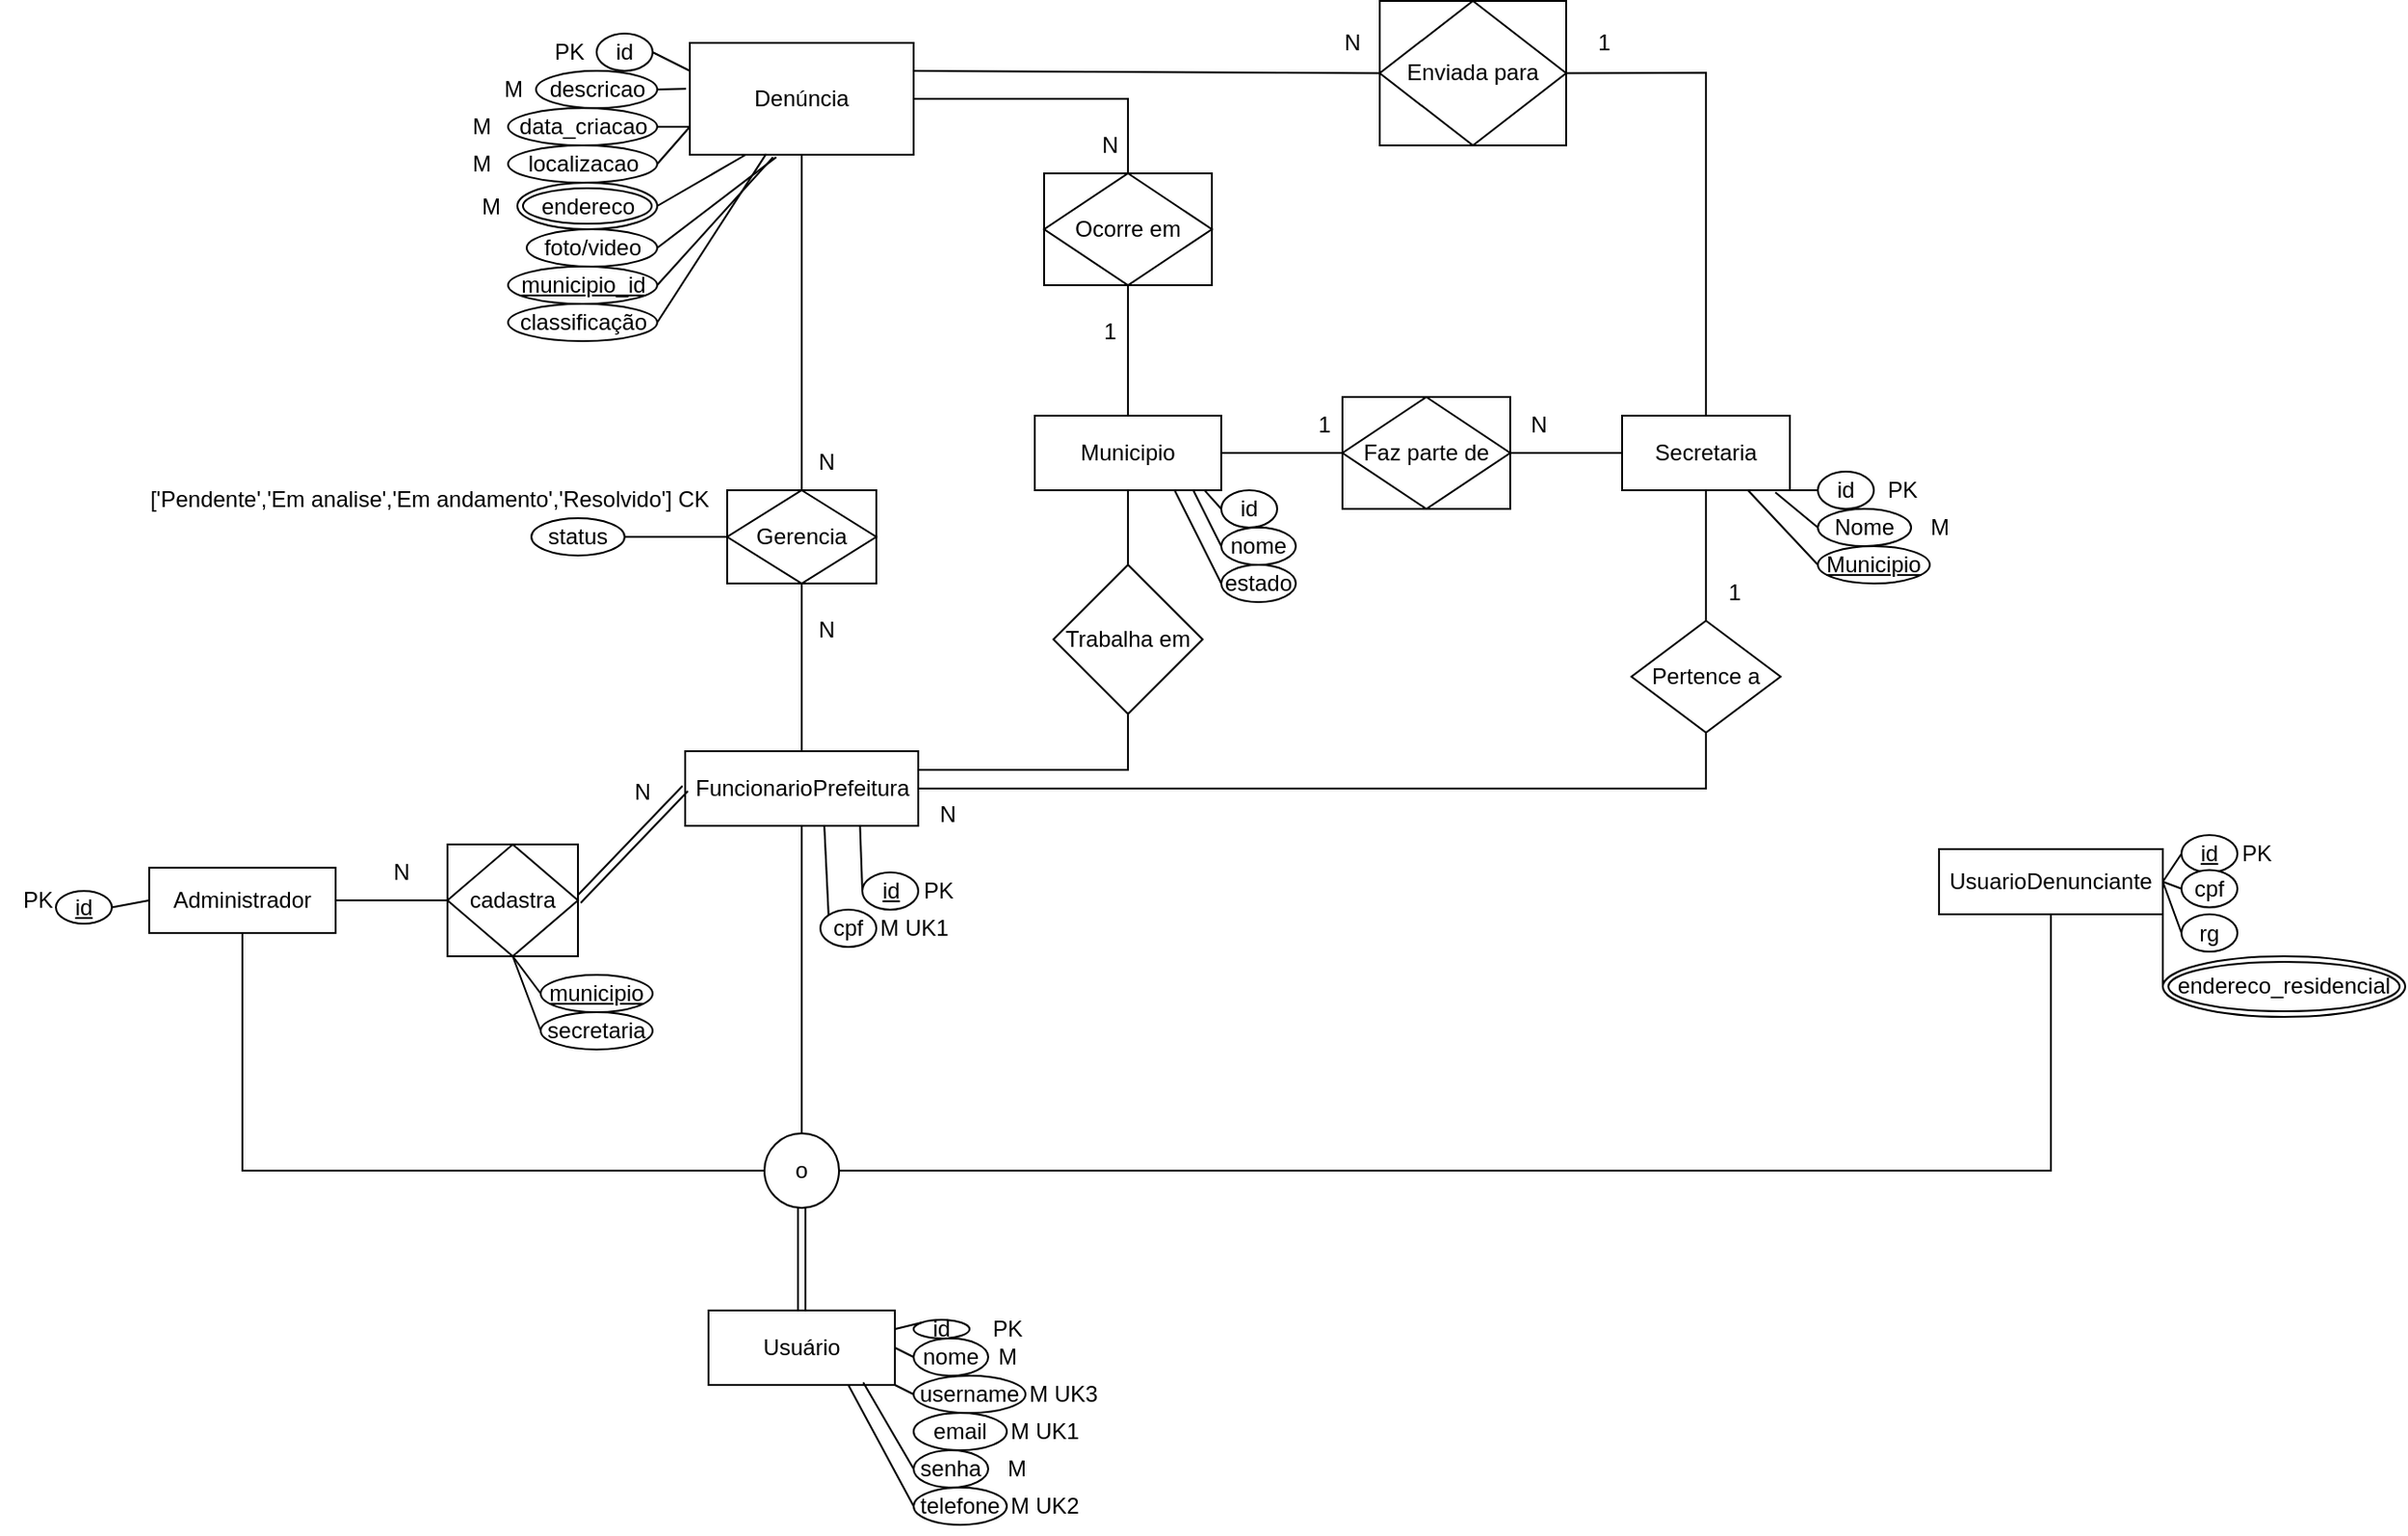 <mxfile version="26.2.4">
  <diagram name="Página-1" id="7-Zcmr8tUEQuta-JvZID">
    <mxGraphModel dx="2418" dy="1957" grid="1" gridSize="10" guides="1" tooltips="1" connect="1" arrows="1" fold="1" page="1" pageScale="1" pageWidth="827" pageHeight="1169" math="0" shadow="0">
      <root>
        <mxCell id="0" />
        <mxCell id="1" parent="0" />
        <mxCell id="8np5I3TippKVZLdokush-1" value="Usuário" style="whiteSpace=wrap;html=1;align=center;" parent="1" vertex="1">
          <mxGeometry x="320" y="660" width="100" height="40" as="geometry" />
        </mxCell>
        <mxCell id="8np5I3TippKVZLdokush-3" value="id" style="ellipse;whiteSpace=wrap;html=1;" parent="1" vertex="1">
          <mxGeometry x="430" y="665" width="30" height="10" as="geometry" />
        </mxCell>
        <mxCell id="8np5I3TippKVZLdokush-4" value="nome" style="ellipse;whiteSpace=wrap;html=1;" parent="1" vertex="1">
          <mxGeometry x="430" y="675" width="40" height="20" as="geometry" />
        </mxCell>
        <mxCell id="8np5I3TippKVZLdokush-5" value="email" style="ellipse;whiteSpace=wrap;html=1;" parent="1" vertex="1">
          <mxGeometry x="430" y="715" width="50" height="20" as="geometry" />
        </mxCell>
        <mxCell id="8np5I3TippKVZLdokush-6" value="senha" style="ellipse;whiteSpace=wrap;html=1;" parent="1" vertex="1">
          <mxGeometry x="430" y="735" width="40" height="20" as="geometry" />
        </mxCell>
        <mxCell id="8np5I3TippKVZLdokush-7" value="telefone" style="ellipse;whiteSpace=wrap;html=1;" parent="1" vertex="1">
          <mxGeometry x="430" y="755" width="50" height="20" as="geometry" />
        </mxCell>
        <mxCell id="8np5I3TippKVZLdokush-8" value="PK" style="text;html=1;align=center;verticalAlign=middle;resizable=0;points=[];autosize=1;strokeColor=none;fillColor=none;" parent="1" vertex="1">
          <mxGeometry x="460" y="655" width="40" height="30" as="geometry" />
        </mxCell>
        <mxCell id="8np5I3TippKVZLdokush-10" value="M" style="text;html=1;align=center;verticalAlign=middle;resizable=0;points=[];autosize=1;strokeColor=none;fillColor=none;" parent="1" vertex="1">
          <mxGeometry x="465" y="670" width="30" height="30" as="geometry" />
        </mxCell>
        <mxCell id="8np5I3TippKVZLdokush-11" value="M UK1" style="text;html=1;align=center;verticalAlign=middle;resizable=0;points=[];autosize=1;strokeColor=none;fillColor=none;" parent="1" vertex="1">
          <mxGeometry x="470" y="710" width="60" height="30" as="geometry" />
        </mxCell>
        <mxCell id="8np5I3TippKVZLdokush-12" value="M" style="text;html=1;align=center;verticalAlign=middle;resizable=0;points=[];autosize=1;strokeColor=none;fillColor=none;" parent="1" vertex="1">
          <mxGeometry x="470" y="730" width="30" height="30" as="geometry" />
        </mxCell>
        <mxCell id="8np5I3TippKVZLdokush-13" value="M UK2" style="text;html=1;align=center;verticalAlign=middle;resizable=0;points=[];autosize=1;strokeColor=none;fillColor=none;" parent="1" vertex="1">
          <mxGeometry x="470" y="750" width="60" height="30" as="geometry" />
        </mxCell>
        <mxCell id="8np5I3TippKVZLdokush-20" value="" style="endArrow=none;html=1;rounded=0;exitX=1;exitY=0.5;exitDx=0;exitDy=0;entryX=0;entryY=0.5;entryDx=0;entryDy=0;" parent="1" source="8np5I3TippKVZLdokush-1" target="8np5I3TippKVZLdokush-4" edge="1">
          <mxGeometry relative="1" as="geometry">
            <mxPoint x="290" y="540" as="sourcePoint" />
            <mxPoint x="450" y="540" as="targetPoint" />
          </mxGeometry>
        </mxCell>
        <mxCell id="8np5I3TippKVZLdokush-21" value="" style="endArrow=none;html=1;rounded=0;exitX=1;exitY=0.25;exitDx=0;exitDy=0;entryX=0;entryY=0;entryDx=0;entryDy=0;" parent="1" source="8np5I3TippKVZLdokush-1" target="8np5I3TippKVZLdokush-3" edge="1">
          <mxGeometry relative="1" as="geometry">
            <mxPoint x="290" y="540" as="sourcePoint" />
            <mxPoint x="450" y="540" as="targetPoint" />
          </mxGeometry>
        </mxCell>
        <mxCell id="8np5I3TippKVZLdokush-23" value="" style="endArrow=none;html=1;rounded=0;exitX=0.75;exitY=1;exitDx=0;exitDy=0;entryX=0;entryY=0.5;entryDx=0;entryDy=0;" parent="1" source="8np5I3TippKVZLdokush-1" target="8np5I3TippKVZLdokush-7" edge="1">
          <mxGeometry relative="1" as="geometry">
            <mxPoint x="440" y="700" as="sourcePoint" />
            <mxPoint x="450" y="720" as="targetPoint" />
            <Array as="points" />
          </mxGeometry>
        </mxCell>
        <mxCell id="8np5I3TippKVZLdokush-24" value="" style="endArrow=none;html=1;rounded=0;exitX=0.83;exitY=0.967;exitDx=0;exitDy=0;entryX=0;entryY=0.5;entryDx=0;entryDy=0;exitPerimeter=0;" parent="1" source="8np5I3TippKVZLdokush-1" target="8np5I3TippKVZLdokush-6" edge="1">
          <mxGeometry relative="1" as="geometry">
            <mxPoint x="290" y="540" as="sourcePoint" />
            <mxPoint x="450" y="540" as="targetPoint" />
          </mxGeometry>
        </mxCell>
        <mxCell id="8np5I3TippKVZLdokush-25" value="o" style="ellipse;whiteSpace=wrap;html=1;align=center;" parent="1" vertex="1">
          <mxGeometry x="350" y="565" width="40" height="40" as="geometry" />
        </mxCell>
        <mxCell id="8np5I3TippKVZLdokush-27" value="" style="shape=link;html=1;rounded=0;exitX=0.5;exitY=0;exitDx=0;exitDy=0;entryX=0.5;entryY=1;entryDx=0;entryDy=0;" parent="1" source="8np5I3TippKVZLdokush-1" target="8np5I3TippKVZLdokush-25" edge="1">
          <mxGeometry relative="1" as="geometry">
            <mxPoint x="290" y="380" as="sourcePoint" />
            <mxPoint x="450" y="380" as="targetPoint" />
          </mxGeometry>
        </mxCell>
        <mxCell id="8np5I3TippKVZLdokush-28" value="" style="resizable=0;html=1;whiteSpace=wrap;align=right;verticalAlign=bottom;" parent="8np5I3TippKVZLdokush-27" connectable="0" vertex="1">
          <mxGeometry x="1" relative="1" as="geometry" />
        </mxCell>
        <mxCell id="8np5I3TippKVZLdokush-29" value="Administrador" style="whiteSpace=wrap;html=1;align=center;" parent="1" vertex="1">
          <mxGeometry x="20" y="422.5" width="100" height="35" as="geometry" />
        </mxCell>
        <mxCell id="8np5I3TippKVZLdokush-30" value="&lt;u&gt;id&lt;/u&gt;" style="ellipse;whiteSpace=wrap;html=1;" parent="1" vertex="1">
          <mxGeometry x="-30" y="435" width="30" height="17.5" as="geometry" />
        </mxCell>
        <mxCell id="8np5I3TippKVZLdokush-35" value="PK" style="text;html=1;align=center;verticalAlign=middle;resizable=0;points=[];autosize=1;strokeColor=none;fillColor=none;" parent="1" vertex="1">
          <mxGeometry x="-60" y="425" width="40" height="30" as="geometry" />
        </mxCell>
        <mxCell id="8np5I3TippKVZLdokush-46" value="username" style="ellipse;whiteSpace=wrap;html=1;" parent="1" vertex="1">
          <mxGeometry x="430" y="695" width="60" height="20" as="geometry" />
        </mxCell>
        <mxCell id="8np5I3TippKVZLdokush-47" value="" style="endArrow=none;html=1;rounded=0;exitX=1;exitY=1;exitDx=0;exitDy=0;entryX=0;entryY=0.5;entryDx=0;entryDy=0;" parent="1" source="8np5I3TippKVZLdokush-1" target="8np5I3TippKVZLdokush-46" edge="1">
          <mxGeometry relative="1" as="geometry">
            <mxPoint x="430" y="690" as="sourcePoint" />
            <mxPoint x="440" y="695" as="targetPoint" />
          </mxGeometry>
        </mxCell>
        <mxCell id="8np5I3TippKVZLdokush-48" value="M UK3" style="text;html=1;align=center;verticalAlign=middle;resizable=0;points=[];autosize=1;strokeColor=none;fillColor=none;" parent="1" vertex="1">
          <mxGeometry x="480" y="690" width="60" height="30" as="geometry" />
        </mxCell>
        <mxCell id="8np5I3TippKVZLdokush-57" value="" style="endArrow=none;html=1;rounded=0;exitX=1;exitY=0.5;exitDx=0;exitDy=0;entryX=0;entryY=0.5;entryDx=0;entryDy=0;" parent="1" source="8np5I3TippKVZLdokush-30" target="8np5I3TippKVZLdokush-29" edge="1">
          <mxGeometry relative="1" as="geometry">
            <mxPoint x="60" y="442.5" as="sourcePoint" />
            <mxPoint x="220" y="442.5" as="targetPoint" />
          </mxGeometry>
        </mxCell>
        <mxCell id="8np5I3TippKVZLdokush-58" value="" style="endArrow=none;html=1;rounded=0;exitX=0.5;exitY=1;exitDx=0;exitDy=0;entryX=0;entryY=0.5;entryDx=0;entryDy=0;" parent="1" source="8np5I3TippKVZLdokush-29" target="8np5I3TippKVZLdokush-25" edge="1">
          <mxGeometry relative="1" as="geometry">
            <mxPoint x="140" y="460" as="sourcePoint" />
            <mxPoint x="300" y="460" as="targetPoint" />
            <Array as="points">
              <mxPoint x="70" y="585" />
            </Array>
          </mxGeometry>
        </mxCell>
        <mxCell id="8np5I3TippKVZLdokush-59" value="FuncionarioPrefeitura" style="whiteSpace=wrap;html=1;" parent="1" vertex="1">
          <mxGeometry x="307.5" y="360" width="125" height="40" as="geometry" />
        </mxCell>
        <mxCell id="8np5I3TippKVZLdokush-60" value="" style="endArrow=none;html=1;rounded=0;exitX=0.5;exitY=0;exitDx=0;exitDy=0;entryX=0.5;entryY=1;entryDx=0;entryDy=0;" parent="1" source="8np5I3TippKVZLdokush-25" target="8np5I3TippKVZLdokush-59" edge="1">
          <mxGeometry relative="1" as="geometry">
            <mxPoint x="290" y="460" as="sourcePoint" />
            <mxPoint x="450" y="460" as="targetPoint" />
          </mxGeometry>
        </mxCell>
        <mxCell id="8np5I3TippKVZLdokush-61" value="UsuarioDenunciante" style="whiteSpace=wrap;html=1;" parent="1" vertex="1">
          <mxGeometry x="980" y="412.5" width="120" height="35" as="geometry" />
        </mxCell>
        <mxCell id="8np5I3TippKVZLdokush-65" value="" style="endArrow=none;html=1;rounded=0;exitX=1;exitY=0.5;exitDx=0;exitDy=0;entryX=0.5;entryY=1;entryDx=0;entryDy=0;" parent="1" source="8np5I3TippKVZLdokush-25" target="8np5I3TippKVZLdokush-61" edge="1">
          <mxGeometry relative="1" as="geometry">
            <mxPoint x="400" y="460" as="sourcePoint" />
            <mxPoint x="560" y="460" as="targetPoint" />
            <Array as="points">
              <mxPoint x="740" y="585" />
              <mxPoint x="1040" y="585" />
            </Array>
          </mxGeometry>
        </mxCell>
        <mxCell id="8np5I3TippKVZLdokush-68" value="&lt;u&gt;id&lt;/u&gt;" style="ellipse;whiteSpace=wrap;html=1;" parent="1" vertex="1">
          <mxGeometry x="402.5" y="425" width="30" height="20" as="geometry" />
        </mxCell>
        <mxCell id="8np5I3TippKVZLdokush-69" value="&lt;u&gt;id&lt;/u&gt;" style="ellipse;whiteSpace=wrap;html=1;" parent="1" vertex="1">
          <mxGeometry x="1110" y="405" width="30" height="20" as="geometry" />
        </mxCell>
        <mxCell id="8np5I3TippKVZLdokush-70" value="cpf" style="ellipse;whiteSpace=wrap;html=1;" parent="1" vertex="1">
          <mxGeometry x="380" y="445" width="30" height="20" as="geometry" />
        </mxCell>
        <mxCell id="8np5I3TippKVZLdokush-75" value="" style="shape=link;html=1;rounded=0;exitX=1;exitY=0.5;exitDx=0;exitDy=0;entryX=0;entryY=0.5;entryDx=0;entryDy=0;" parent="1" source="8np5I3TippKVZLdokush-80" target="8np5I3TippKVZLdokush-59" edge="1">
          <mxGeometry relative="1" as="geometry">
            <mxPoint x="240" y="440" as="sourcePoint" />
            <mxPoint x="220" y="360" as="targetPoint" />
          </mxGeometry>
        </mxCell>
        <mxCell id="8np5I3TippKVZLdokush-76" value="N" style="resizable=0;html=1;whiteSpace=wrap;align=right;verticalAlign=bottom;" parent="8np5I3TippKVZLdokush-75" connectable="0" vertex="1">
          <mxGeometry x="1" relative="1" as="geometry">
            <mxPoint x="-17" y="10" as="offset" />
          </mxGeometry>
        </mxCell>
        <mxCell id="8np5I3TippKVZLdokush-77" value="" style="endArrow=none;html=1;rounded=0;exitX=1;exitY=0.5;exitDx=0;exitDy=0;entryX=0;entryY=0.5;entryDx=0;entryDy=0;" parent="1" source="8np5I3TippKVZLdokush-29" target="8np5I3TippKVZLdokush-80" edge="1">
          <mxGeometry relative="1" as="geometry">
            <mxPoint x="60" y="360" as="sourcePoint" />
            <mxPoint x="120" y="430" as="targetPoint" />
          </mxGeometry>
        </mxCell>
        <mxCell id="8np5I3TippKVZLdokush-78" value="N" style="text;html=1;align=center;verticalAlign=middle;resizable=0;points=[];autosize=1;strokeColor=none;fillColor=none;" parent="1" vertex="1">
          <mxGeometry x="140" y="410" width="30" height="30" as="geometry" />
        </mxCell>
        <mxCell id="8np5I3TippKVZLdokush-79" value="&lt;u&gt;municipio&lt;/u&gt;" style="ellipse;whiteSpace=wrap;html=1;" parent="1" vertex="1">
          <mxGeometry x="230" y="480" width="60" height="20" as="geometry" />
        </mxCell>
        <mxCell id="8np5I3TippKVZLdokush-80" value="cadastra" style="shape=associativeEntity;whiteSpace=wrap;html=1;align=center;" parent="1" vertex="1">
          <mxGeometry x="180" y="410" width="70" height="60" as="geometry" />
        </mxCell>
        <mxCell id="8np5I3TippKVZLdokush-81" value="secretaria" style="ellipse;whiteSpace=wrap;html=1;" parent="1" vertex="1">
          <mxGeometry x="230" y="500" width="60" height="20" as="geometry" />
        </mxCell>
        <mxCell id="8np5I3TippKVZLdokush-82" value="" style="endArrow=none;html=1;rounded=0;exitX=0.5;exitY=1;exitDx=0;exitDy=0;entryX=0;entryY=0.5;entryDx=0;entryDy=0;" parent="1" source="8np5I3TippKVZLdokush-80" target="8np5I3TippKVZLdokush-79" edge="1">
          <mxGeometry relative="1" as="geometry">
            <mxPoint x="230" y="360" as="sourcePoint" />
            <mxPoint x="390" y="360" as="targetPoint" />
          </mxGeometry>
        </mxCell>
        <mxCell id="8np5I3TippKVZLdokush-83" value="" style="endArrow=none;html=1;rounded=0;exitX=0.5;exitY=1;exitDx=0;exitDy=0;entryX=0;entryY=0.5;entryDx=0;entryDy=0;" parent="1" source="8np5I3TippKVZLdokush-80" target="8np5I3TippKVZLdokush-81" edge="1">
          <mxGeometry relative="1" as="geometry">
            <mxPoint x="230" y="360" as="sourcePoint" />
            <mxPoint x="390" y="360" as="targetPoint" />
          </mxGeometry>
        </mxCell>
        <mxCell id="8np5I3TippKVZLdokush-84" value="" style="endArrow=none;html=1;rounded=0;exitX=1;exitY=0.5;exitDx=0;exitDy=0;entryX=0;entryY=0.5;entryDx=0;entryDy=0;" parent="1" source="8np5I3TippKVZLdokush-61" target="8np5I3TippKVZLdokush-69" edge="1">
          <mxGeometry relative="1" as="geometry">
            <mxPoint x="950" y="262.5" as="sourcePoint" />
            <mxPoint x="1110" y="262.5" as="targetPoint" />
          </mxGeometry>
        </mxCell>
        <mxCell id="8np5I3TippKVZLdokush-86" value="" style="endArrow=none;html=1;rounded=0;exitX=0.75;exitY=1;exitDx=0;exitDy=0;entryX=0;entryY=0.5;entryDx=0;entryDy=0;" parent="1" source="8np5I3TippKVZLdokush-59" target="8np5I3TippKVZLdokush-68" edge="1">
          <mxGeometry relative="1" as="geometry">
            <mxPoint x="375.25" y="412.5" as="sourcePoint" />
            <mxPoint x="667.75" y="426.25" as="targetPoint" />
          </mxGeometry>
        </mxCell>
        <mxCell id="8np5I3TippKVZLdokush-87" value="PK" style="text;html=1;align=center;verticalAlign=middle;resizable=0;points=[];autosize=1;strokeColor=none;fillColor=none;" parent="1" vertex="1">
          <mxGeometry x="422.5" y="420" width="40" height="30" as="geometry" />
        </mxCell>
        <mxCell id="8np5I3TippKVZLdokush-88" value="PK" style="text;html=1;align=center;verticalAlign=middle;resizable=0;points=[];autosize=1;strokeColor=none;fillColor=none;" parent="1" vertex="1">
          <mxGeometry x="1130" y="400" width="40" height="30" as="geometry" />
        </mxCell>
        <mxCell id="8np5I3TippKVZLdokush-89" value="M UK1" style="text;html=1;align=center;verticalAlign=middle;resizable=0;points=[];autosize=1;strokeColor=none;fillColor=none;" parent="1" vertex="1">
          <mxGeometry x="400" y="440" width="60" height="30" as="geometry" />
        </mxCell>
        <mxCell id="8np5I3TippKVZLdokush-90" value="cpf" style="ellipse;whiteSpace=wrap;html=1;" parent="1" vertex="1">
          <mxGeometry x="1110" y="423.75" width="30" height="20" as="geometry" />
        </mxCell>
        <mxCell id="8np5I3TippKVZLdokush-91" value="rg" style="ellipse;whiteSpace=wrap;html=1;" parent="1" vertex="1">
          <mxGeometry x="1110" y="447.5" width="30" height="20" as="geometry" />
        </mxCell>
        <mxCell id="8np5I3TippKVZLdokush-93" value="" style="endArrow=none;html=1;rounded=0;exitX=1;exitY=0.5;exitDx=0;exitDy=0;entryX=0;entryY=0.5;entryDx=0;entryDy=0;" parent="1" source="8np5I3TippKVZLdokush-61" target="8np5I3TippKVZLdokush-91" edge="1">
          <mxGeometry relative="1" as="geometry">
            <mxPoint x="920" y="262.5" as="sourcePoint" />
            <mxPoint x="1080" y="262.5" as="targetPoint" />
          </mxGeometry>
        </mxCell>
        <mxCell id="8np5I3TippKVZLdokush-94" value="" style="endArrow=none;html=1;rounded=0;exitX=1;exitY=0.5;exitDx=0;exitDy=0;entryX=0;entryY=0.5;entryDx=0;entryDy=0;" parent="1" source="8np5I3TippKVZLdokush-61" target="8np5I3TippKVZLdokush-90" edge="1">
          <mxGeometry relative="1" as="geometry">
            <mxPoint x="920" y="262.5" as="sourcePoint" />
            <mxPoint x="1080" y="262.5" as="targetPoint" />
          </mxGeometry>
        </mxCell>
        <mxCell id="8np5I3TippKVZLdokush-95" value="" style="endArrow=none;html=1;rounded=0;exitX=1;exitY=0.5;exitDx=0;exitDy=0;entryX=0;entryY=0.5;entryDx=0;entryDy=0;" parent="1" source="8np5I3TippKVZLdokush-61" target="8np5I3TippKVZLdokush-158" edge="1">
          <mxGeometry relative="1" as="geometry">
            <mxPoint x="920" y="262.5" as="sourcePoint" />
            <mxPoint x="1110" y="483" as="targetPoint" />
          </mxGeometry>
        </mxCell>
        <mxCell id="8np5I3TippKVZLdokush-96" value="Denúncia" style="whiteSpace=wrap;html=1;" parent="1" vertex="1">
          <mxGeometry x="310" y="-20" width="120" height="60" as="geometry" />
        </mxCell>
        <mxCell id="8np5I3TippKVZLdokush-97" value="Gerencia" style="shape=associativeEntity;whiteSpace=wrap;html=1;align=center;" parent="1" vertex="1">
          <mxGeometry x="330" y="220" width="80" height="50" as="geometry" />
        </mxCell>
        <mxCell id="8np5I3TippKVZLdokush-98" value="status" style="ellipse;whiteSpace=wrap;html=1;" parent="1" vertex="1">
          <mxGeometry x="225" y="235" width="50" height="20" as="geometry" />
        </mxCell>
        <mxCell id="8np5I3TippKVZLdokush-100" value="[&#39;Pendente&#39;,&#39;Em analise&#39;,&#39;Em andamento&#39;,&#39;Resolvido&#39;] CK" style="text;html=1;align=center;verticalAlign=middle;resizable=0;points=[];autosize=1;strokeColor=none;fillColor=none;" parent="1" vertex="1">
          <mxGeometry x="10" y="210" width="320" height="30" as="geometry" />
        </mxCell>
        <mxCell id="8np5I3TippKVZLdokush-101" value="" style="endArrow=none;html=1;rounded=0;entryX=0;entryY=0.5;entryDx=0;entryDy=0;exitX=1;exitY=0.5;exitDx=0;exitDy=0;" parent="1" source="8np5I3TippKVZLdokush-98" target="8np5I3TippKVZLdokush-97" edge="1">
          <mxGeometry relative="1" as="geometry">
            <mxPoint x="273" y="280" as="sourcePoint" />
            <mxPoint x="307.5" y="380" as="targetPoint" />
          </mxGeometry>
        </mxCell>
        <mxCell id="8np5I3TippKVZLdokush-104" value="" style="endArrow=none;html=1;rounded=0;exitX=0.5;exitY=0;exitDx=0;exitDy=0;entryX=0.5;entryY=1;entryDx=0;entryDy=0;" parent="1" source="8np5I3TippKVZLdokush-59" target="8np5I3TippKVZLdokush-97" edge="1">
          <mxGeometry relative="1" as="geometry">
            <mxPoint x="-140" y="370" as="sourcePoint" />
            <mxPoint x="20" y="370" as="targetPoint" />
          </mxGeometry>
        </mxCell>
        <mxCell id="8np5I3TippKVZLdokush-105" value="N" style="text;html=1;align=center;verticalAlign=middle;resizable=0;points=[];autosize=1;strokeColor=none;fillColor=none;" parent="1" vertex="1">
          <mxGeometry x="367.5" y="280" width="30" height="30" as="geometry" />
        </mxCell>
        <mxCell id="8np5I3TippKVZLdokush-106" value="" style="endArrow=none;html=1;rounded=0;exitX=0.5;exitY=0;exitDx=0;exitDy=0;entryX=0.5;entryY=1;entryDx=0;entryDy=0;" parent="1" source="8np5I3TippKVZLdokush-97" target="8np5I3TippKVZLdokush-96" edge="1">
          <mxGeometry relative="1" as="geometry">
            <mxPoint x="140" y="370" as="sourcePoint" />
            <mxPoint x="300" y="370" as="targetPoint" />
            <Array as="points" />
          </mxGeometry>
        </mxCell>
        <mxCell id="8np5I3TippKVZLdokush-107" value="N" style="text;html=1;align=center;verticalAlign=middle;resizable=0;points=[];autosize=1;strokeColor=none;fillColor=none;" parent="1" vertex="1">
          <mxGeometry x="367.5" y="190" width="30" height="30" as="geometry" />
        </mxCell>
        <mxCell id="8np5I3TippKVZLdokush-108" value="Secretaria" style="whiteSpace=wrap;html=1;" parent="1" vertex="1">
          <mxGeometry x="810" y="180" width="90" height="40" as="geometry" />
        </mxCell>
        <mxCell id="8np5I3TippKVZLdokush-109" value="Pertence a" style="rhombus;whiteSpace=wrap;html=1;" parent="1" vertex="1">
          <mxGeometry x="815" y="290" width="80" height="60" as="geometry" />
        </mxCell>
        <mxCell id="8np5I3TippKVZLdokush-110" value="" style="endArrow=none;html=1;rounded=0;exitX=1;exitY=0.5;exitDx=0;exitDy=0;entryX=0.5;entryY=1;entryDx=0;entryDy=0;" parent="1" source="8np5I3TippKVZLdokush-59" target="8np5I3TippKVZLdokush-109" edge="1">
          <mxGeometry relative="1" as="geometry">
            <mxPoint x="300" y="370" as="sourcePoint" />
            <mxPoint x="460" y="370" as="targetPoint" />
            <Array as="points">
              <mxPoint x="855" y="380" />
            </Array>
          </mxGeometry>
        </mxCell>
        <mxCell id="8np5I3TippKVZLdokush-111" value="" style="endArrow=none;html=1;rounded=0;exitX=0.5;exitY=1;exitDx=0;exitDy=0;entryX=0.5;entryY=0;entryDx=0;entryDy=0;" parent="1" source="8np5I3TippKVZLdokush-108" target="8np5I3TippKVZLdokush-109" edge="1">
          <mxGeometry relative="1" as="geometry">
            <mxPoint x="625" y="370" as="sourcePoint" />
            <mxPoint x="785" y="370" as="targetPoint" />
          </mxGeometry>
        </mxCell>
        <mxCell id="8np5I3TippKVZLdokush-112" value="1" style="text;html=1;align=center;verticalAlign=middle;resizable=0;points=[];autosize=1;strokeColor=none;fillColor=none;" parent="1" vertex="1">
          <mxGeometry x="855" y="260" width="30" height="30" as="geometry" />
        </mxCell>
        <mxCell id="8np5I3TippKVZLdokush-113" value="N" style="text;html=1;align=center;verticalAlign=middle;resizable=0;points=[];autosize=1;strokeColor=none;fillColor=none;" parent="1" vertex="1">
          <mxGeometry x="432.5" y="378.75" width="30" height="30" as="geometry" />
        </mxCell>
        <mxCell id="8np5I3TippKVZLdokush-115" value="" style="endArrow=none;html=1;rounded=0;exitX=0.597;exitY=1.008;exitDx=0;exitDy=0;entryX=0;entryY=0;entryDx=0;entryDy=0;exitPerimeter=0;" parent="1" source="8np5I3TippKVZLdokush-59" target="8np5I3TippKVZLdokush-70" edge="1">
          <mxGeometry relative="1" as="geometry">
            <mxPoint x="411" y="410" as="sourcePoint" />
            <mxPoint x="412" y="445" as="targetPoint" />
          </mxGeometry>
        </mxCell>
        <mxCell id="8np5I3TippKVZLdokush-116" value="id" style="ellipse;whiteSpace=wrap;html=1;" parent="1" vertex="1">
          <mxGeometry x="915" y="210" width="30" height="20" as="geometry" />
        </mxCell>
        <mxCell id="8np5I3TippKVZLdokush-119" value="PK" style="text;html=1;align=center;verticalAlign=middle;resizable=0;points=[];autosize=1;strokeColor=none;fillColor=none;" parent="1" vertex="1">
          <mxGeometry x="940" y="205" width="40" height="30" as="geometry" />
        </mxCell>
        <mxCell id="8np5I3TippKVZLdokush-120" value="Nome" style="ellipse;whiteSpace=wrap;html=1;" parent="1" vertex="1">
          <mxGeometry x="915" y="230" width="50" height="20" as="geometry" />
        </mxCell>
        <mxCell id="8np5I3TippKVZLdokush-121" value="M" style="text;html=1;align=center;verticalAlign=middle;resizable=0;points=[];autosize=1;strokeColor=none;fillColor=none;" parent="1" vertex="1">
          <mxGeometry x="965" y="225" width="30" height="30" as="geometry" />
        </mxCell>
        <mxCell id="8np5I3TippKVZLdokush-122" value="&lt;u&gt;Municipio&lt;/u&gt;" style="ellipse;whiteSpace=wrap;html=1;" parent="1" vertex="1">
          <mxGeometry x="915" y="250" width="60" height="20" as="geometry" />
        </mxCell>
        <mxCell id="8np5I3TippKVZLdokush-123" value="" style="endArrow=none;html=1;rounded=0;exitX=0.75;exitY=1;exitDx=0;exitDy=0;entryX=0;entryY=0.5;entryDx=0;entryDy=0;" parent="1" source="8np5I3TippKVZLdokush-108" target="8np5I3TippKVZLdokush-122" edge="1">
          <mxGeometry relative="1" as="geometry">
            <mxPoint x="925" y="370" as="sourcePoint" />
            <mxPoint x="1085" y="370" as="targetPoint" />
          </mxGeometry>
        </mxCell>
        <mxCell id="8np5I3TippKVZLdokush-124" value="" style="endArrow=none;html=1;rounded=0;exitX=0.913;exitY=1.029;exitDx=0;exitDy=0;exitPerimeter=0;entryX=0;entryY=0.5;entryDx=0;entryDy=0;" parent="1" source="8np5I3TippKVZLdokush-108" target="8np5I3TippKVZLdokush-120" edge="1">
          <mxGeometry relative="1" as="geometry">
            <mxPoint x="925" y="370" as="sourcePoint" />
            <mxPoint x="1085" y="370" as="targetPoint" />
          </mxGeometry>
        </mxCell>
        <mxCell id="8np5I3TippKVZLdokush-125" value="" style="endArrow=none;html=1;rounded=0;exitX=1;exitY=1;exitDx=0;exitDy=0;entryX=0;entryY=0.5;entryDx=0;entryDy=0;" parent="1" source="8np5I3TippKVZLdokush-108" target="8np5I3TippKVZLdokush-116" edge="1">
          <mxGeometry relative="1" as="geometry">
            <mxPoint x="925" y="370" as="sourcePoint" />
            <mxPoint x="925" y="270" as="targetPoint" />
          </mxGeometry>
        </mxCell>
        <mxCell id="8np5I3TippKVZLdokush-126" value="Trabalha em" style="rhombus;whiteSpace=wrap;html=1;" parent="1" vertex="1">
          <mxGeometry x="505" y="260" width="80" height="80" as="geometry" />
        </mxCell>
        <mxCell id="8np5I3TippKVZLdokush-128" value="Municipio" style="whiteSpace=wrap;html=1;" parent="1" vertex="1">
          <mxGeometry x="495" y="180" width="100" height="40" as="geometry" />
        </mxCell>
        <mxCell id="8np5I3TippKVZLdokush-129" value="" style="endArrow=none;html=1;rounded=0;exitX=1;exitY=0.25;exitDx=0;exitDy=0;entryX=0.5;entryY=1;entryDx=0;entryDy=0;" parent="1" source="8np5I3TippKVZLdokush-59" target="8np5I3TippKVZLdokush-126" edge="1">
          <mxGeometry relative="1" as="geometry">
            <mxPoint x="430" y="400" as="sourcePoint" />
            <mxPoint x="510" y="370" as="targetPoint" />
            <Array as="points">
              <mxPoint x="545" y="370" />
            </Array>
          </mxGeometry>
        </mxCell>
        <mxCell id="8np5I3TippKVZLdokush-130" value="" style="endArrow=none;html=1;rounded=0;exitX=0.5;exitY=1;exitDx=0;exitDy=0;entryX=0.5;entryY=0;entryDx=0;entryDy=0;" parent="1" source="8np5I3TippKVZLdokush-128" target="8np5I3TippKVZLdokush-126" edge="1">
          <mxGeometry relative="1" as="geometry">
            <mxPoint x="465" y="400" as="sourcePoint" />
            <mxPoint x="625" y="400" as="targetPoint" />
          </mxGeometry>
        </mxCell>
        <mxCell id="8np5I3TippKVZLdokush-131" value="id" style="ellipse;whiteSpace=wrap;html=1;" parent="1" vertex="1">
          <mxGeometry x="595" y="220" width="30" height="20" as="geometry" />
        </mxCell>
        <mxCell id="8np5I3TippKVZLdokush-134" value="" style="endArrow=none;html=1;rounded=0;entryX=0;entryY=0.5;entryDx=0;entryDy=0;exitX=0.913;exitY=1.008;exitDx=0;exitDy=0;exitPerimeter=0;" parent="1" source="8np5I3TippKVZLdokush-128" target="8np5I3TippKVZLdokush-131" edge="1">
          <mxGeometry relative="1" as="geometry">
            <mxPoint x="584" y="222" as="sourcePoint" />
            <mxPoint x="650" y="400" as="targetPoint" />
          </mxGeometry>
        </mxCell>
        <mxCell id="8np5I3TippKVZLdokush-135" value="nome" style="ellipse;whiteSpace=wrap;html=1;" parent="1" vertex="1">
          <mxGeometry x="595" y="240" width="40" height="20" as="geometry" />
        </mxCell>
        <mxCell id="8np5I3TippKVZLdokush-136" value="estado" style="ellipse;whiteSpace=wrap;html=1;" parent="1" vertex="1">
          <mxGeometry x="595" y="260" width="40" height="20" as="geometry" />
        </mxCell>
        <mxCell id="8np5I3TippKVZLdokush-138" value="" style="endArrow=none;html=1;rounded=0;exitX=0.85;exitY=1;exitDx=0;exitDy=0;exitPerimeter=0;entryX=0;entryY=0.5;entryDx=0;entryDy=0;" parent="1" source="8np5I3TippKVZLdokush-128" target="8np5I3TippKVZLdokush-135" edge="1">
          <mxGeometry relative="1" as="geometry">
            <mxPoint x="490" y="400" as="sourcePoint" />
            <mxPoint x="650" y="400" as="targetPoint" />
          </mxGeometry>
        </mxCell>
        <mxCell id="8np5I3TippKVZLdokush-139" value="" style="endArrow=none;html=1;rounded=0;exitX=0.75;exitY=1;exitDx=0;exitDy=0;entryX=0;entryY=0.5;entryDx=0;entryDy=0;" parent="1" source="8np5I3TippKVZLdokush-128" target="8np5I3TippKVZLdokush-136" edge="1">
          <mxGeometry relative="1" as="geometry">
            <mxPoint x="490" y="400" as="sourcePoint" />
            <mxPoint x="650" y="400" as="targetPoint" />
          </mxGeometry>
        </mxCell>
        <mxCell id="8np5I3TippKVZLdokush-141" value="Faz parte de" style="shape=associativeEntity;whiteSpace=wrap;html=1;align=center;" parent="1" vertex="1">
          <mxGeometry x="660" y="170" width="90" height="60" as="geometry" />
        </mxCell>
        <mxCell id="8np5I3TippKVZLdokush-144" value="" style="endArrow=none;html=1;rounded=0;exitX=1;exitY=0.5;exitDx=0;exitDy=0;entryX=0;entryY=0.5;entryDx=0;entryDy=0;" parent="1" source="8np5I3TippKVZLdokush-128" target="8np5I3TippKVZLdokush-141" edge="1">
          <mxGeometry relative="1" as="geometry">
            <mxPoint x="550" y="420" as="sourcePoint" />
            <mxPoint x="710" y="420" as="targetPoint" />
          </mxGeometry>
        </mxCell>
        <mxCell id="8np5I3TippKVZLdokush-145" value="1" style="text;html=1;align=center;verticalAlign=middle;resizable=0;points=[];autosize=1;strokeColor=none;fillColor=none;" parent="1" vertex="1">
          <mxGeometry x="635" y="170" width="30" height="30" as="geometry" />
        </mxCell>
        <mxCell id="8np5I3TippKVZLdokush-151" value="N" style="text;html=1;align=center;verticalAlign=middle;resizable=0;points=[];autosize=1;strokeColor=none;fillColor=none;" parent="1" vertex="1">
          <mxGeometry x="750" y="170" width="30" height="30" as="geometry" />
        </mxCell>
        <mxCell id="8np5I3TippKVZLdokush-153" value="" style="endArrow=none;html=1;rounded=0;exitX=1;exitY=0.5;exitDx=0;exitDy=0;entryX=0.5;entryY=0;entryDx=0;entryDy=0;" parent="1" source="8np5I3TippKVZLdokush-96" target="8np5I3TippKVZLdokush-159" edge="1">
          <mxGeometry relative="1" as="geometry">
            <mxPoint x="490" y="270" as="sourcePoint" />
            <mxPoint x="545" y="40" as="targetPoint" />
            <Array as="points">
              <mxPoint x="545" y="10" />
            </Array>
          </mxGeometry>
        </mxCell>
        <mxCell id="8np5I3TippKVZLdokush-154" value="" style="endArrow=none;html=1;rounded=0;entryX=0.5;entryY=0;entryDx=0;entryDy=0;exitX=0.5;exitY=1;exitDx=0;exitDy=0;" parent="1" source="8np5I3TippKVZLdokush-159" target="8np5I3TippKVZLdokush-128" edge="1">
          <mxGeometry relative="1" as="geometry">
            <mxPoint x="545" y="110" as="sourcePoint" />
            <mxPoint x="650" y="270" as="targetPoint" />
          </mxGeometry>
        </mxCell>
        <mxCell id="8np5I3TippKVZLdokush-155" value="1" style="text;html=1;align=center;verticalAlign=middle;resizable=0;points=[];autosize=1;strokeColor=none;fillColor=none;" parent="1" vertex="1">
          <mxGeometry x="520" y="120" width="30" height="30" as="geometry" />
        </mxCell>
        <mxCell id="8np5I3TippKVZLdokush-156" value="N" style="text;html=1;align=center;verticalAlign=middle;resizable=0;points=[];autosize=1;strokeColor=none;fillColor=none;" parent="1" vertex="1">
          <mxGeometry x="520" y="20" width="30" height="30" as="geometry" />
        </mxCell>
        <mxCell id="8np5I3TippKVZLdokush-158" value="endereco_residencial" style="ellipse;shape=doubleEllipse;margin=3;whiteSpace=wrap;html=1;align=center;" parent="1" vertex="1">
          <mxGeometry x="1100" y="470" width="130" height="32.5" as="geometry" />
        </mxCell>
        <mxCell id="8np5I3TippKVZLdokush-159" value="Ocorre em" style="shape=associativeEntity;whiteSpace=wrap;html=1;align=center;" parent="1" vertex="1">
          <mxGeometry x="500" y="50" width="90" height="60" as="geometry" />
        </mxCell>
        <mxCell id="8np5I3TippKVZLdokush-161" value="PK" style="text;html=1;align=center;verticalAlign=middle;resizable=0;points=[];autosize=1;strokeColor=none;fillColor=none;" parent="1" vertex="1">
          <mxGeometry x="225" y="-30" width="40" height="30" as="geometry" />
        </mxCell>
        <mxCell id="8np5I3TippKVZLdokush-163" value="id" style="ellipse;whiteSpace=wrap;html=1;" parent="1" vertex="1">
          <mxGeometry x="260" y="-25" width="30" height="20" as="geometry" />
        </mxCell>
        <mxCell id="8np5I3TippKVZLdokush-164" value="M" style="text;html=1;align=center;verticalAlign=middle;resizable=0;points=[];autosize=1;strokeColor=none;fillColor=none;" parent="1" vertex="1">
          <mxGeometry x="200" y="-10" width="30" height="30" as="geometry" />
        </mxCell>
        <mxCell id="8np5I3TippKVZLdokush-165" value="descricao" style="ellipse;whiteSpace=wrap;html=1;" parent="1" vertex="1">
          <mxGeometry x="227.5" y="-5" width="65" height="20" as="geometry" />
        </mxCell>
        <mxCell id="8np5I3TippKVZLdokush-166" value="data_criacao" style="ellipse;whiteSpace=wrap;html=1;" parent="1" vertex="1">
          <mxGeometry x="212.5" y="15" width="80" height="20" as="geometry" />
        </mxCell>
        <mxCell id="8np5I3TippKVZLdokush-167" value="M" style="text;html=1;align=center;verticalAlign=middle;resizable=0;points=[];autosize=1;strokeColor=none;fillColor=none;" parent="1" vertex="1">
          <mxGeometry x="182.5" y="10" width="30" height="30" as="geometry" />
        </mxCell>
        <mxCell id="8np5I3TippKVZLdokush-169" value="localizacao" style="ellipse;whiteSpace=wrap;html=1;" parent="1" vertex="1">
          <mxGeometry x="212.5" y="35" width="80" height="20" as="geometry" />
        </mxCell>
        <mxCell id="8np5I3TippKVZLdokush-173" value="M" style="text;html=1;align=center;verticalAlign=middle;resizable=0;points=[];autosize=1;strokeColor=none;fillColor=none;" parent="1" vertex="1">
          <mxGeometry x="182.5" y="30" width="30" height="30" as="geometry" />
        </mxCell>
        <mxCell id="8np5I3TippKVZLdokush-175" value="endereco" style="ellipse;shape=doubleEllipse;margin=3;whiteSpace=wrap;html=1;align=center;" parent="1" vertex="1">
          <mxGeometry x="217.5" y="55" width="75" height="25" as="geometry" />
        </mxCell>
        <mxCell id="8np5I3TippKVZLdokush-177" value="foto/video" style="ellipse;whiteSpace=wrap;html=1;" parent="1" vertex="1">
          <mxGeometry x="222.5" y="80" width="70" height="20" as="geometry" />
        </mxCell>
        <mxCell id="8np5I3TippKVZLdokush-178" value="M" style="text;html=1;align=center;verticalAlign=middle;resizable=0;points=[];autosize=1;strokeColor=none;fillColor=none;" parent="1" vertex="1">
          <mxGeometry x="187.5" y="52.5" width="30" height="30" as="geometry" />
        </mxCell>
        <mxCell id="8np5I3TippKVZLdokush-179" value="&lt;u&gt;municipio_id&lt;/u&gt;" style="ellipse;whiteSpace=wrap;html=1;" parent="1" vertex="1">
          <mxGeometry x="212.5" y="100" width="80" height="20" as="geometry" />
        </mxCell>
        <mxCell id="8np5I3TippKVZLdokush-181" value="" style="endArrow=none;html=1;rounded=0;exitX=1;exitY=0.5;exitDx=0;exitDy=0;entryX=-0.017;entryY=0.411;entryDx=0;entryDy=0;entryPerimeter=0;" parent="1" source="8np5I3TippKVZLdokush-165" target="8np5I3TippKVZLdokush-96" edge="1">
          <mxGeometry relative="1" as="geometry">
            <mxPoint x="350" y="100" as="sourcePoint" />
            <mxPoint x="510" y="100" as="targetPoint" />
          </mxGeometry>
        </mxCell>
        <mxCell id="8np5I3TippKVZLdokush-182" value="" style="endArrow=none;html=1;rounded=0;exitX=1;exitY=0.5;exitDx=0;exitDy=0;entryX=0;entryY=0.75;entryDx=0;entryDy=0;" parent="1" source="8np5I3TippKVZLdokush-166" target="8np5I3TippKVZLdokush-96" edge="1">
          <mxGeometry relative="1" as="geometry">
            <mxPoint x="350" y="100" as="sourcePoint" />
            <mxPoint x="510" y="100" as="targetPoint" />
          </mxGeometry>
        </mxCell>
        <mxCell id="8np5I3TippKVZLdokush-183" value="" style="endArrow=none;html=1;rounded=0;exitX=1;exitY=0.5;exitDx=0;exitDy=0;entryX=0;entryY=0.75;entryDx=0;entryDy=0;" parent="1" source="8np5I3TippKVZLdokush-169" target="8np5I3TippKVZLdokush-96" edge="1">
          <mxGeometry relative="1" as="geometry">
            <mxPoint x="350" y="100" as="sourcePoint" />
            <mxPoint x="510" y="100" as="targetPoint" />
          </mxGeometry>
        </mxCell>
        <mxCell id="8np5I3TippKVZLdokush-184" value="" style="endArrow=none;html=1;rounded=0;exitX=1;exitY=0.5;exitDx=0;exitDy=0;entryX=0.25;entryY=1;entryDx=0;entryDy=0;" parent="1" source="8np5I3TippKVZLdokush-175" target="8np5I3TippKVZLdokush-96" edge="1">
          <mxGeometry relative="1" as="geometry">
            <mxPoint x="350" y="100" as="sourcePoint" />
            <mxPoint x="510" y="100" as="targetPoint" />
          </mxGeometry>
        </mxCell>
        <mxCell id="8np5I3TippKVZLdokush-185" value="" style="endArrow=none;html=1;rounded=0;exitX=1;exitY=0.5;exitDx=0;exitDy=0;entryX=0.386;entryY=1.022;entryDx=0;entryDy=0;entryPerimeter=0;" parent="1" source="8np5I3TippKVZLdokush-177" target="8np5I3TippKVZLdokush-96" edge="1">
          <mxGeometry relative="1" as="geometry">
            <mxPoint x="350" y="100" as="sourcePoint" />
            <mxPoint x="510" y="100" as="targetPoint" />
          </mxGeometry>
        </mxCell>
        <mxCell id="8np5I3TippKVZLdokush-186" value="" style="endArrow=none;html=1;rounded=0;exitX=1;exitY=0.5;exitDx=0;exitDy=0;entryX=0.372;entryY=1.022;entryDx=0;entryDy=0;entryPerimeter=0;" parent="1" source="8np5I3TippKVZLdokush-179" target="8np5I3TippKVZLdokush-96" edge="1">
          <mxGeometry relative="1" as="geometry">
            <mxPoint x="350" y="100" as="sourcePoint" />
            <mxPoint x="510" y="100" as="targetPoint" />
          </mxGeometry>
        </mxCell>
        <mxCell id="8np5I3TippKVZLdokush-187" value="" style="endArrow=none;html=1;rounded=0;exitX=1;exitY=0.5;exitDx=0;exitDy=0;entryX=0;entryY=0.25;entryDx=0;entryDy=0;" parent="1" source="8np5I3TippKVZLdokush-163" target="8np5I3TippKVZLdokush-96" edge="1">
          <mxGeometry relative="1" as="geometry">
            <mxPoint x="350" y="100" as="sourcePoint" />
            <mxPoint x="510" y="100" as="targetPoint" />
          </mxGeometry>
        </mxCell>
        <mxCell id="8np5I3TippKVZLdokush-188" value="" style="endArrow=none;html=1;rounded=0;exitX=1;exitY=0.5;exitDx=0;exitDy=0;entryX=0;entryY=0.5;entryDx=0;entryDy=0;" parent="1" source="8np5I3TippKVZLdokush-141" target="8np5I3TippKVZLdokush-108" edge="1">
          <mxGeometry relative="1" as="geometry">
            <mxPoint x="500" y="100" as="sourcePoint" />
            <mxPoint x="660" y="100" as="targetPoint" />
          </mxGeometry>
        </mxCell>
        <mxCell id="8np5I3TippKVZLdokush-190" value="" style="endArrow=none;html=1;rounded=0;exitX=0.5;exitY=0;exitDx=0;exitDy=0;entryX=1;entryY=0.5;entryDx=0;entryDy=0;" parent="1" source="8np5I3TippKVZLdokush-108" target="8np5I3TippKVZLdokush-194" edge="1">
          <mxGeometry relative="1" as="geometry">
            <mxPoint x="500" y="100" as="sourcePoint" />
            <mxPoint x="790" y="-5" as="targetPoint" />
            <Array as="points">
              <mxPoint x="855" y="-4" />
            </Array>
          </mxGeometry>
        </mxCell>
        <mxCell id="8np5I3TippKVZLdokush-191" value="" style="endArrow=none;html=1;rounded=0;exitX=1;exitY=0.25;exitDx=0;exitDy=0;entryX=0;entryY=0.5;entryDx=0;entryDy=0;" parent="1" source="8np5I3TippKVZLdokush-96" target="8np5I3TippKVZLdokush-194" edge="1">
          <mxGeometry relative="1" as="geometry">
            <mxPoint x="500" y="100" as="sourcePoint" />
            <mxPoint x="690" y="-5" as="targetPoint" />
          </mxGeometry>
        </mxCell>
        <mxCell id="8np5I3TippKVZLdokush-192" value="1" style="text;html=1;align=center;verticalAlign=middle;resizable=0;points=[];autosize=1;strokeColor=none;fillColor=none;" parent="1" vertex="1">
          <mxGeometry x="785" y="-35" width="30" height="30" as="geometry" />
        </mxCell>
        <mxCell id="8np5I3TippKVZLdokush-193" value="N" style="text;html=1;align=center;verticalAlign=middle;resizable=0;points=[];autosize=1;strokeColor=none;fillColor=none;" parent="1" vertex="1">
          <mxGeometry x="650" y="-35" width="30" height="30" as="geometry" />
        </mxCell>
        <mxCell id="8np5I3TippKVZLdokush-194" value="Enviada para" style="shape=associativeEntity;whiteSpace=wrap;html=1;align=center;" parent="1" vertex="1">
          <mxGeometry x="680" y="-42.5" width="100" height="77.5" as="geometry" />
        </mxCell>
        <mxCell id="-GaWdDXrTBctVu_z6Q3P-4" value="classificação" style="ellipse;whiteSpace=wrap;html=1;" vertex="1" parent="1">
          <mxGeometry x="212.5" y="120" width="80" height="20" as="geometry" />
        </mxCell>
        <mxCell id="-GaWdDXrTBctVu_z6Q3P-5" value="" style="endArrow=none;html=1;rounded=0;exitX=1;exitY=0.5;exitDx=0;exitDy=0;entryX=0.341;entryY=0.993;entryDx=0;entryDy=0;entryPerimeter=0;" edge="1" parent="1" source="-GaWdDXrTBctVu_z6Q3P-4" target="8np5I3TippKVZLdokush-96">
          <mxGeometry width="50" height="50" relative="1" as="geometry">
            <mxPoint x="730" y="10" as="sourcePoint" />
            <mxPoint x="780" y="-40" as="targetPoint" />
          </mxGeometry>
        </mxCell>
      </root>
    </mxGraphModel>
  </diagram>
</mxfile>
